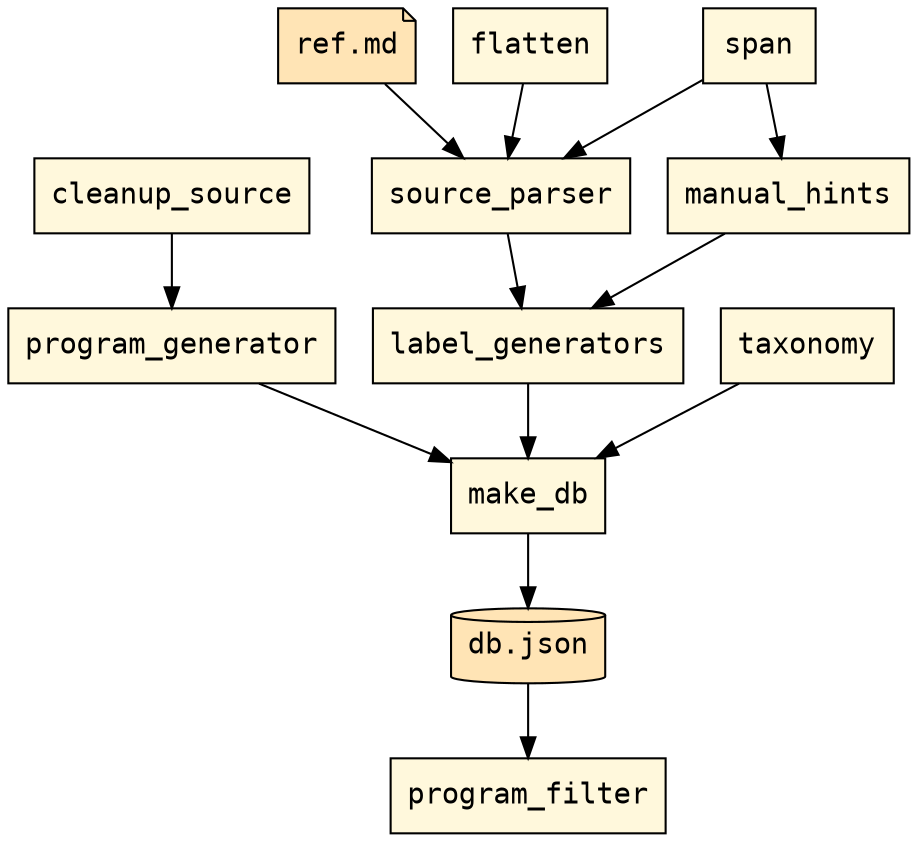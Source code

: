 digraph G {
node [shape=box fontname=Courier style=filled fillcolor=cornsilk]
"db.json" [shape=cylinder fillcolor=moccasin]
"ref.md" [shape=note fillcolor=moccasin]
make_db -> "db.json"
"db.json" -> program_filter
"ref.md" -> source_parser
cleanup_source -> program_generator
flatten -> source_parser
span -> source_parser
label_generators -> make_db
program_generator -> make_db
taxonomy -> make_db
span -> manual_hints
manual_hints -> label_generators
source_parser -> label_generators
}
